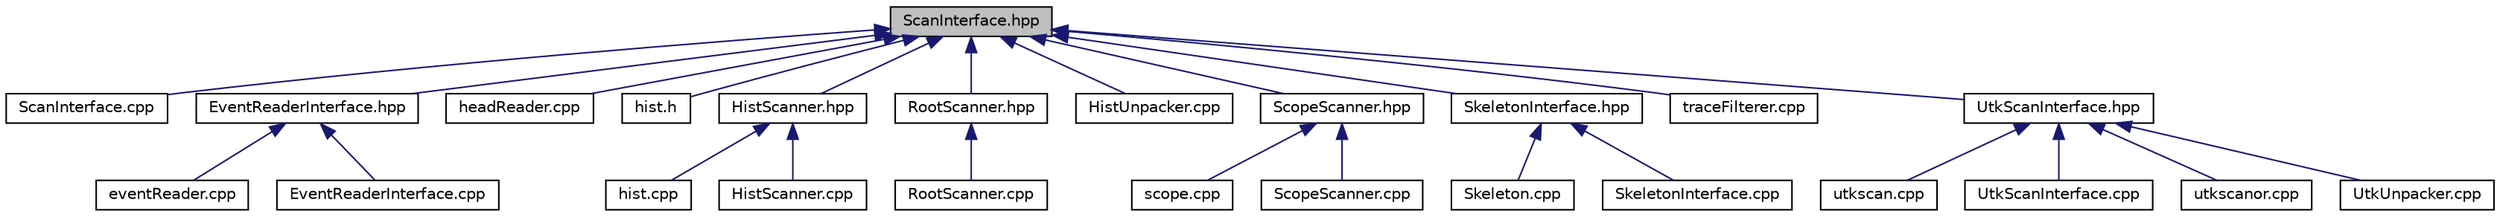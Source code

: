 digraph "ScanInterface.hpp"
{
  edge [fontname="Helvetica",fontsize="10",labelfontname="Helvetica",labelfontsize="10"];
  node [fontname="Helvetica",fontsize="10",shape=record];
  Node1 [label="ScanInterface.hpp",height=0.2,width=0.4,color="black", fillcolor="grey75", style="filled", fontcolor="black"];
  Node1 -> Node2 [dir="back",color="midnightblue",fontsize="10",style="solid",fontname="Helvetica"];
  Node2 [label="ScanInterface.cpp",height=0.2,width=0.4,color="black", fillcolor="white", style="filled",URL="$de/d60/_scan_interface_8cpp.html",tooltip="A class to handle reading from various UTK/ORNL pixie16 data formats. "];
  Node1 -> Node3 [dir="back",color="midnightblue",fontsize="10",style="solid",fontname="Helvetica"];
  Node3 [label="EventReaderInterface.hpp",height=0.2,width=0.4,color="black", fillcolor="white", style="filled",URL="$dd/dda/_event_reader_interface_8hpp.html",tooltip="Derived class to handle the user interface for EventReader. "];
  Node3 -> Node4 [dir="back",color="midnightblue",fontsize="10",style="solid",fontname="Helvetica"];
  Node4 [label="eventReader.cpp",height=0.2,width=0.4,color="black", fillcolor="white", style="filled",URL="$d9/d0e/event_reader_8cpp.html"];
  Node3 -> Node5 [dir="back",color="midnightblue",fontsize="10",style="solid",fontname="Helvetica"];
  Node5 [label="EventReaderInterface.cpp",height=0.2,width=0.4,color="black", fillcolor="white", style="filled",URL="$d8/d83/_event_reader_interface_8cpp.html",tooltip="Derived class to handle the user interface for EventReader. "];
  Node1 -> Node6 [dir="back",color="midnightblue",fontsize="10",style="solid",fontname="Helvetica"];
  Node6 [label="headReader.cpp",height=0.2,width=0.4,color="black", fillcolor="white", style="filled",URL="$d7/d75/head_reader_8cpp.html"];
  Node1 -> Node7 [dir="back",color="midnightblue",fontsize="10",style="solid",fontname="Helvetica"];
  Node7 [label="hist.h",height=0.2,width=0.4,color="black", fillcolor="white", style="filled",URL="$df/dce/hist_8h.html"];
  Node1 -> Node8 [dir="back",color="midnightblue",fontsize="10",style="solid",fontname="Helvetica"];
  Node8 [label="HistScanner.hpp",height=0.2,width=0.4,color="black", fillcolor="white", style="filled",URL="$dd/d60/_hist_scanner_8hpp.html"];
  Node8 -> Node9 [dir="back",color="midnightblue",fontsize="10",style="solid",fontname="Helvetica"];
  Node9 [label="hist.cpp",height=0.2,width=0.4,color="black", fillcolor="white", style="filled",URL="$db/d00/hist_8cpp.html"];
  Node8 -> Node10 [dir="back",color="midnightblue",fontsize="10",style="solid",fontname="Helvetica"];
  Node10 [label="HistScanner.cpp",height=0.2,width=0.4,color="black", fillcolor="white", style="filled",URL="$d0/d18/_hist_scanner_8cpp.html"];
  Node1 -> Node11 [dir="back",color="midnightblue",fontsize="10",style="solid",fontname="Helvetica"];
  Node11 [label="RootScanner.hpp",height=0.2,width=0.4,color="black", fillcolor="white", style="filled",URL="$d4/db1/_root_scanner_8hpp.html"];
  Node11 -> Node12 [dir="back",color="midnightblue",fontsize="10",style="solid",fontname="Helvetica"];
  Node12 [label="RootScanner.cpp",height=0.2,width=0.4,color="black", fillcolor="white", style="filled",URL="$d1/d08/_root_scanner_8cpp.html"];
  Node1 -> Node13 [dir="back",color="midnightblue",fontsize="10",style="solid",fontname="Helvetica"];
  Node13 [label="HistUnpacker.cpp",height=0.2,width=0.4,color="black", fillcolor="white", style="filled",URL="$da/dff/_hist_unpacker_8cpp.html"];
  Node1 -> Node14 [dir="back",color="midnightblue",fontsize="10",style="solid",fontname="Helvetica"];
  Node14 [label="ScopeScanner.hpp",height=0.2,width=0.4,color="black", fillcolor="white", style="filled",URL="$d0/da9/_scope_scanner_8hpp.html"];
  Node14 -> Node15 [dir="back",color="midnightblue",fontsize="10",style="solid",fontname="Helvetica"];
  Node15 [label="scope.cpp",height=0.2,width=0.4,color="black", fillcolor="white", style="filled",URL="$d8/dd1/scope_8cpp.html"];
  Node14 -> Node16 [dir="back",color="midnightblue",fontsize="10",style="solid",fontname="Helvetica"];
  Node16 [label="ScopeScanner.cpp",height=0.2,width=0.4,color="black", fillcolor="white", style="filled",URL="$d9/d1d/_scope_scanner_8cpp.html"];
  Node1 -> Node17 [dir="back",color="midnightblue",fontsize="10",style="solid",fontname="Helvetica"];
  Node17 [label="SkeletonInterface.hpp",height=0.2,width=0.4,color="black", fillcolor="white", style="filled",URL="$db/d0f/_skeleton_interface_8hpp.html"];
  Node17 -> Node18 [dir="back",color="midnightblue",fontsize="10",style="solid",fontname="Helvetica"];
  Node18 [label="Skeleton.cpp",height=0.2,width=0.4,color="black", fillcolor="white", style="filled",URL="$d1/dcb/_skeleton_8cpp.html",tooltip="The main program for the Skeleton example analysis program. "];
  Node17 -> Node19 [dir="back",color="midnightblue",fontsize="10",style="solid",fontname="Helvetica"];
  Node19 [label="SkeletonInterface.cpp",height=0.2,width=0.4,color="black", fillcolor="white", style="filled",URL="$d2/de1/_skeleton_interface_8cpp.html"];
  Node1 -> Node20 [dir="back",color="midnightblue",fontsize="10",style="solid",fontname="Helvetica"];
  Node20 [label="traceFilterer.cpp",height=0.2,width=0.4,color="black", fillcolor="white", style="filled",URL="$da/d89/trace_filterer_8cpp.html"];
  Node1 -> Node21 [dir="back",color="midnightblue",fontsize="10",style="solid",fontname="Helvetica"];
  Node21 [label="UtkScanInterface.hpp",height=0.2,width=0.4,color="black", fillcolor="white", style="filled",URL="$da/d00/_utk_scan_interface_8hpp.html"];
  Node21 -> Node22 [dir="back",color="midnightblue",fontsize="10",style="solid",fontname="Helvetica"];
  Node22 [label="utkscan.cpp",height=0.2,width=0.4,color="black", fillcolor="white", style="filled",URL="$d7/d8c/utkscan_8cpp.html"];
  Node21 -> Node23 [dir="back",color="midnightblue",fontsize="10",style="solid",fontname="Helvetica"];
  Node23 [label="UtkScanInterface.cpp",height=0.2,width=0.4,color="black", fillcolor="white", style="filled",URL="$d6/d72/_utk_scan_interface_8cpp.html",tooltip="Derived class handling the interface with utkscan. "];
  Node21 -> Node24 [dir="back",color="midnightblue",fontsize="10",style="solid",fontname="Helvetica"];
  Node24 [label="utkscanor.cpp",height=0.2,width=0.4,color="black", fillcolor="white", style="filled",URL="$d1/dd5/utkscanor_8cpp.html"];
  Node21 -> Node25 [dir="back",color="midnightblue",fontsize="10",style="solid",fontname="Helvetica"];
  Node25 [label="UtkUnpacker.cpp",height=0.2,width=0.4,color="black", fillcolor="white", style="filled",URL="$df/d40/_utk_unpacker_8cpp.html",tooltip="A child of the Unpacker class that is used to replace some of the functionality of the PixieStd..."];
}
